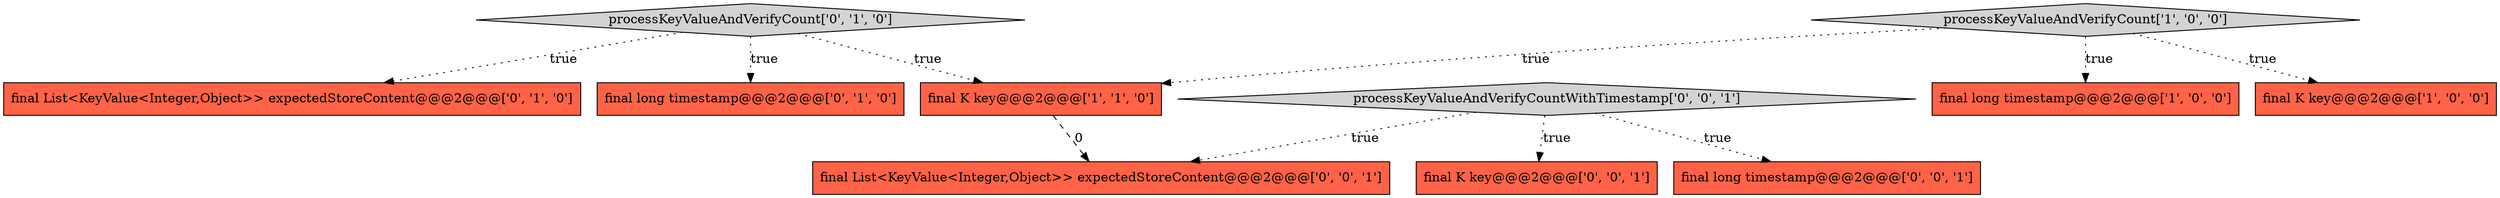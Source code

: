 digraph {
6 [style = filled, label = "final List<KeyValue<Integer,Object>> expectedStoreContent@@@2@@@['0', '1', '0']", fillcolor = tomato, shape = box image = "AAA0AAABBB2BBB"];
5 [style = filled, label = "final long timestamp@@@2@@@['0', '1', '0']", fillcolor = tomato, shape = box image = "AAA0AAABBB2BBB"];
1 [style = filled, label = "processKeyValueAndVerifyCount['1', '0', '0']", fillcolor = lightgray, shape = diamond image = "AAA0AAABBB1BBB"];
0 [style = filled, label = "final long timestamp@@@2@@@['1', '0', '0']", fillcolor = tomato, shape = box image = "AAA0AAABBB1BBB"];
7 [style = filled, label = "final K key@@@2@@@['0', '0', '1']", fillcolor = tomato, shape = box image = "AAA0AAABBB3BBB"];
9 [style = filled, label = "final List<KeyValue<Integer,Object>> expectedStoreContent@@@2@@@['0', '0', '1']", fillcolor = tomato, shape = box image = "AAA0AAABBB3BBB"];
2 [style = filled, label = "final K key@@@2@@@['1', '0', '0']", fillcolor = tomato, shape = box image = "AAA0AAABBB1BBB"];
10 [style = filled, label = "processKeyValueAndVerifyCountWithTimestamp['0', '0', '1']", fillcolor = lightgray, shape = diamond image = "AAA0AAABBB3BBB"];
4 [style = filled, label = "processKeyValueAndVerifyCount['0', '1', '0']", fillcolor = lightgray, shape = diamond image = "AAA0AAABBB2BBB"];
8 [style = filled, label = "final long timestamp@@@2@@@['0', '0', '1']", fillcolor = tomato, shape = box image = "AAA0AAABBB3BBB"];
3 [style = filled, label = "final K key@@@2@@@['1', '1', '0']", fillcolor = tomato, shape = box image = "AAA0AAABBB1BBB"];
4->6 [style = dotted, label="true"];
4->5 [style = dotted, label="true"];
10->8 [style = dotted, label="true"];
1->0 [style = dotted, label="true"];
4->3 [style = dotted, label="true"];
1->2 [style = dotted, label="true"];
3->9 [style = dashed, label="0"];
10->9 [style = dotted, label="true"];
10->7 [style = dotted, label="true"];
1->3 [style = dotted, label="true"];
}
